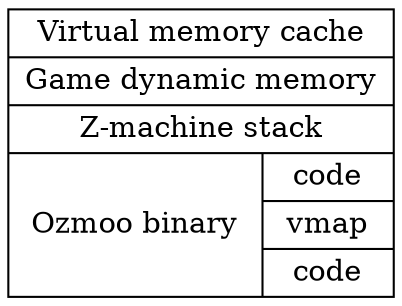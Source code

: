 digraph memory {
    node [shape=record];
    top [label="{ Virtual memory cache | Game dynamic memory | Z-machine stack | { Ozmoo binary | { code | vmap | code } } }"];
}

# vi: sw=4 sts=4
